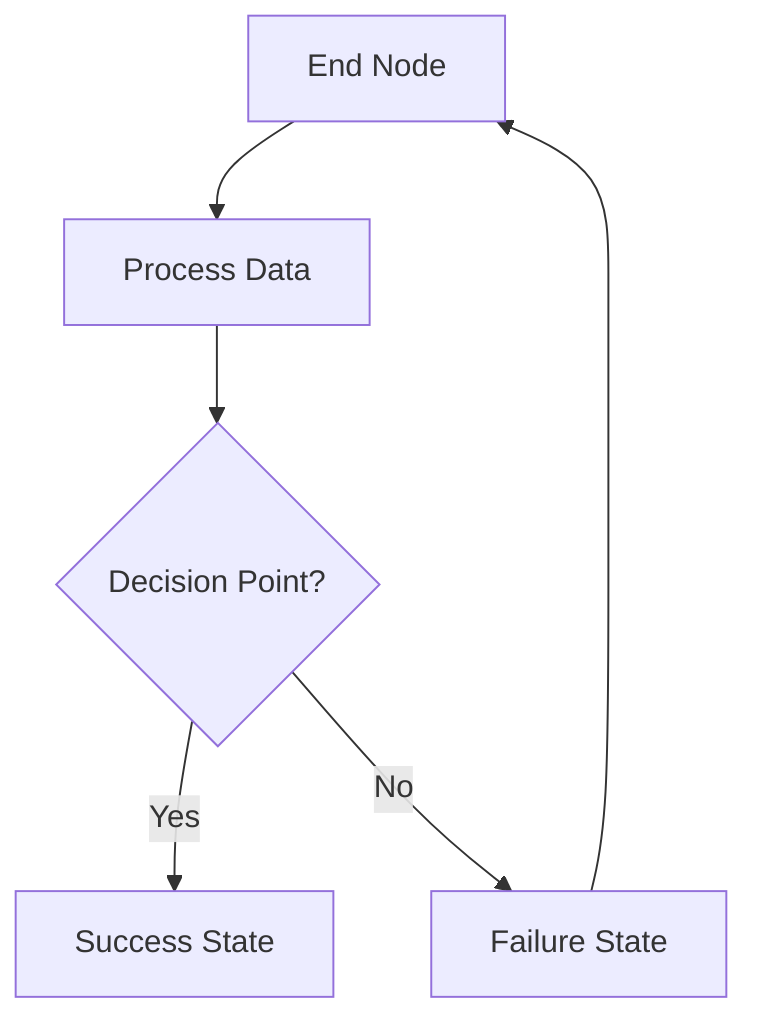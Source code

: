 graph TD
    A[End Node] --> B[Process Data]
    B --> C{Decision Point?}
    C -->|Yes| D[Success State]
    C -->|No| E[Failure State]
    E --> A[End Node]